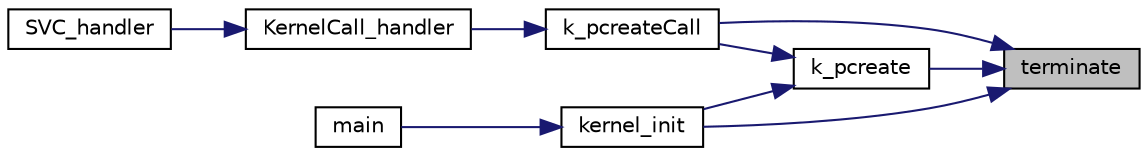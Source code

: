 digraph "terminate"
{
 // LATEX_PDF_SIZE
  edge [fontname="Helvetica",fontsize="10",labelfontname="Helvetica",labelfontsize="10"];
  node [fontname="Helvetica",fontsize="10",shape=record];
  rankdir="RL";
  Node1 [label="terminate",height=0.2,width=0.4,color="black", fillcolor="grey75", style="filled", fontcolor="black",tooltip="Requests the termination of the running process."];
  Node1 -> Node2 [dir="back",color="midnightblue",fontsize="10",style="solid"];
  Node2 [label="k_pcreate",height=0.2,width=0.4,color="black", fillcolor="white", style="filled",URL="$k__processes_8h.html#a9ea70364f7d015c8df1b31ddeee0b13c",tooltip="Creates a process and registers it in kernel space."];
  Node2 -> Node3 [dir="back",color="midnightblue",fontsize="10",style="solid"];
  Node3 [label="k_pcreateCall",height=0.2,width=0.4,color="black", fillcolor="white", style="filled",URL="$k__handlers_8h.html#a727e88ff2dee6e3988e3887f8fc82d38",tooltip="Performs all operations required for process allocation."];
  Node3 -> Node4 [dir="back",color="midnightblue",fontsize="10",style="solid"];
  Node4 [label="KernelCall_handler",height=0.2,width=0.4,color="black", fillcolor="white", style="filled",URL="$k__handlers_8h.html#a53c69e53135737e747747a3a6eb8dd69",tooltip="Kernel Call Handler function."];
  Node4 -> Node5 [dir="back",color="midnightblue",fontsize="10",style="solid"];
  Node5 [label="SVC_handler",height=0.2,width=0.4,color="black", fillcolor="white", style="filled",URL="$k__handlers_8c.html#a5703d8fe19774bd873f7d7db5cd60242",tooltip="Supervisor Call trap handler."];
  Node2 -> Node6 [dir="back",color="midnightblue",fontsize="10",style="solid"];
  Node6 [label="kernel_init",height=0.2,width=0.4,color="black", fillcolor="white", style="filled",URL="$k__handlers_8h.html#a3f19ffb1e6c83b6c0203fd69c0534437",tooltip="Initializes kernel data structures, drivers, and critical processes."];
  Node6 -> Node7 [dir="back",color="midnightblue",fontsize="10",style="solid"];
  Node7 [label="main",height=0.2,width=0.4,color="black", fillcolor="white", style="filled",URL="$main_8c.html#a840291bc02cba5474a4cb46a9b9566fe",tooltip="main.c"];
  Node1 -> Node3 [dir="back",color="midnightblue",fontsize="10",style="solid"];
  Node1 -> Node6 [dir="back",color="midnightblue",fontsize="10",style="solid"];
}
